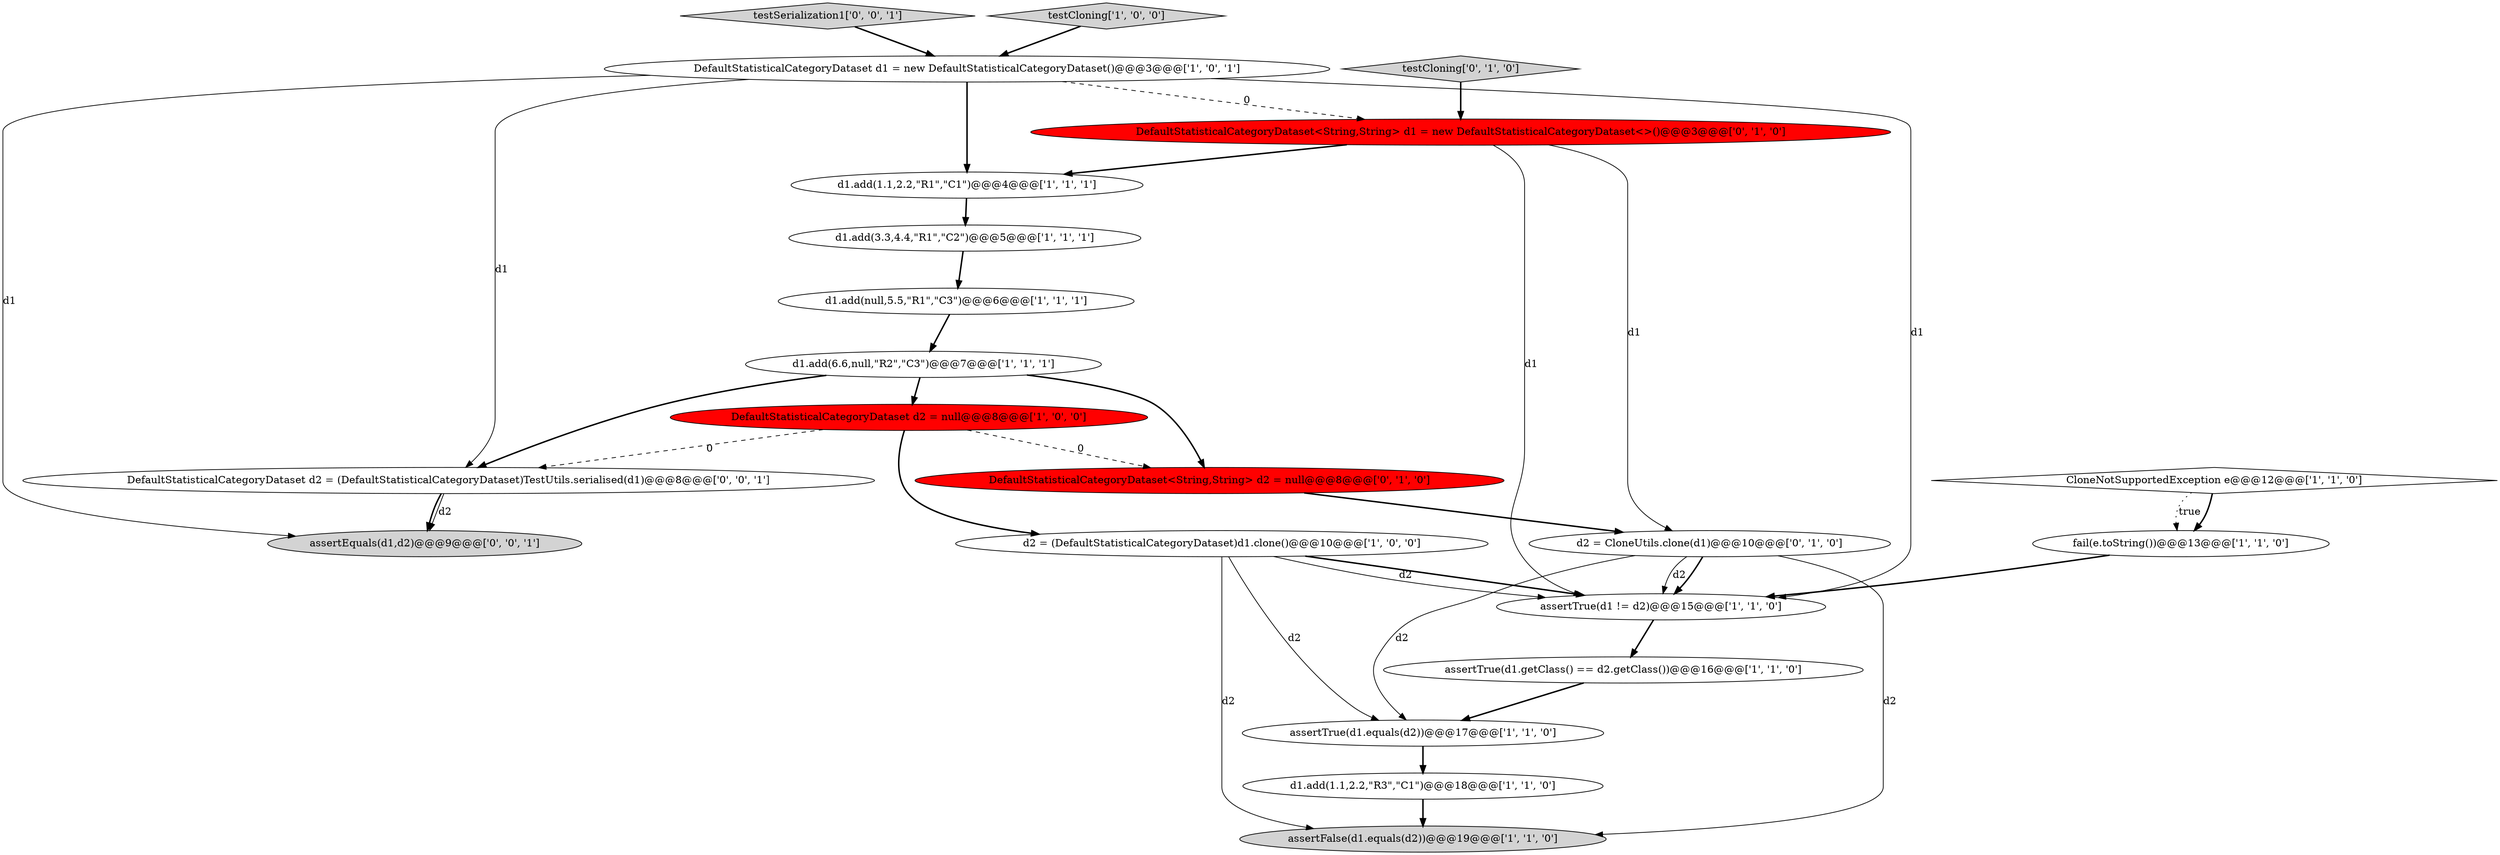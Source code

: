 digraph {
16 [style = filled, label = "testCloning['0', '1', '0']", fillcolor = lightgray, shape = diamond image = "AAA0AAABBB2BBB"];
21 [style = filled, label = "DefaultStatisticalCategoryDataset d2 = (DefaultStatisticalCategoryDataset)TestUtils.serialised(d1)@@@8@@@['0', '0', '1']", fillcolor = white, shape = ellipse image = "AAA0AAABBB3BBB"];
19 [style = filled, label = "assertEquals(d1,d2)@@@9@@@['0', '0', '1']", fillcolor = lightgray, shape = ellipse image = "AAA0AAABBB3BBB"];
6 [style = filled, label = "d1.add(3.3,4.4,\"R1\",\"C2\")@@@5@@@['1', '1', '1']", fillcolor = white, shape = ellipse image = "AAA0AAABBB1BBB"];
8 [style = filled, label = "assertTrue(d1 != d2)@@@15@@@['1', '1', '0']", fillcolor = white, shape = ellipse image = "AAA0AAABBB1BBB"];
18 [style = filled, label = "d2 = CloneUtils.clone(d1)@@@10@@@['0', '1', '0']", fillcolor = white, shape = ellipse image = "AAA0AAABBB2BBB"];
11 [style = filled, label = "d1.add(6.6,null,\"R2\",\"C3\")@@@7@@@['1', '1', '1']", fillcolor = white, shape = ellipse image = "AAA0AAABBB1BBB"];
12 [style = filled, label = "d1.add(1.1,2.2,\"R1\",\"C1\")@@@4@@@['1', '1', '1']", fillcolor = white, shape = ellipse image = "AAA0AAABBB1BBB"];
0 [style = filled, label = "DefaultStatisticalCategoryDataset d2 = null@@@8@@@['1', '0', '0']", fillcolor = red, shape = ellipse image = "AAA1AAABBB1BBB"];
20 [style = filled, label = "testSerialization1['0', '0', '1']", fillcolor = lightgray, shape = diamond image = "AAA0AAABBB3BBB"];
10 [style = filled, label = "assertFalse(d1.equals(d2))@@@19@@@['1', '1', '0']", fillcolor = lightgray, shape = ellipse image = "AAA0AAABBB1BBB"];
1 [style = filled, label = "fail(e.toString())@@@13@@@['1', '1', '0']", fillcolor = white, shape = ellipse image = "AAA0AAABBB1BBB"];
15 [style = filled, label = "DefaultStatisticalCategoryDataset<String,String> d2 = null@@@8@@@['0', '1', '0']", fillcolor = red, shape = ellipse image = "AAA1AAABBB2BBB"];
4 [style = filled, label = "d1.add(1.1,2.2,\"R3\",\"C1\")@@@18@@@['1', '1', '0']", fillcolor = white, shape = ellipse image = "AAA0AAABBB1BBB"];
2 [style = filled, label = "assertTrue(d1.equals(d2))@@@17@@@['1', '1', '0']", fillcolor = white, shape = ellipse image = "AAA0AAABBB1BBB"];
5 [style = filled, label = "DefaultStatisticalCategoryDataset d1 = new DefaultStatisticalCategoryDataset()@@@3@@@['1', '0', '1']", fillcolor = white, shape = ellipse image = "AAA0AAABBB1BBB"];
9 [style = filled, label = "d1.add(null,5.5,\"R1\",\"C3\")@@@6@@@['1', '1', '1']", fillcolor = white, shape = ellipse image = "AAA0AAABBB1BBB"];
7 [style = filled, label = "testCloning['1', '0', '0']", fillcolor = lightgray, shape = diamond image = "AAA0AAABBB1BBB"];
14 [style = filled, label = "CloneNotSupportedException e@@@12@@@['1', '1', '0']", fillcolor = white, shape = diamond image = "AAA0AAABBB1BBB"];
17 [style = filled, label = "DefaultStatisticalCategoryDataset<String,String> d1 = new DefaultStatisticalCategoryDataset<>()@@@3@@@['0', '1', '0']", fillcolor = red, shape = ellipse image = "AAA1AAABBB2BBB"];
13 [style = filled, label = "assertTrue(d1.getClass() == d2.getClass())@@@16@@@['1', '1', '0']", fillcolor = white, shape = ellipse image = "AAA0AAABBB1BBB"];
3 [style = filled, label = "d2 = (DefaultStatisticalCategoryDataset)d1.clone()@@@10@@@['1', '0', '0']", fillcolor = white, shape = ellipse image = "AAA0AAABBB1BBB"];
0->3 [style = bold, label=""];
4->10 [style = bold, label=""];
5->19 [style = solid, label="d1"];
1->8 [style = bold, label=""];
9->11 [style = bold, label=""];
21->19 [style = bold, label=""];
3->2 [style = solid, label="d2"];
5->21 [style = solid, label="d1"];
11->21 [style = bold, label=""];
5->8 [style = solid, label="d1"];
0->15 [style = dashed, label="0"];
16->17 [style = bold, label=""];
18->10 [style = solid, label="d2"];
12->6 [style = bold, label=""];
2->4 [style = bold, label=""];
15->18 [style = bold, label=""];
21->19 [style = solid, label="d2"];
11->15 [style = bold, label=""];
14->1 [style = bold, label=""];
20->5 [style = bold, label=""];
3->10 [style = solid, label="d2"];
7->5 [style = bold, label=""];
11->0 [style = bold, label=""];
17->12 [style = bold, label=""];
5->17 [style = dashed, label="0"];
5->12 [style = bold, label=""];
0->21 [style = dashed, label="0"];
17->18 [style = solid, label="d1"];
3->8 [style = bold, label=""];
18->8 [style = solid, label="d2"];
18->8 [style = bold, label=""];
17->8 [style = solid, label="d1"];
14->1 [style = dotted, label="true"];
6->9 [style = bold, label=""];
18->2 [style = solid, label="d2"];
3->8 [style = solid, label="d2"];
8->13 [style = bold, label=""];
13->2 [style = bold, label=""];
}
